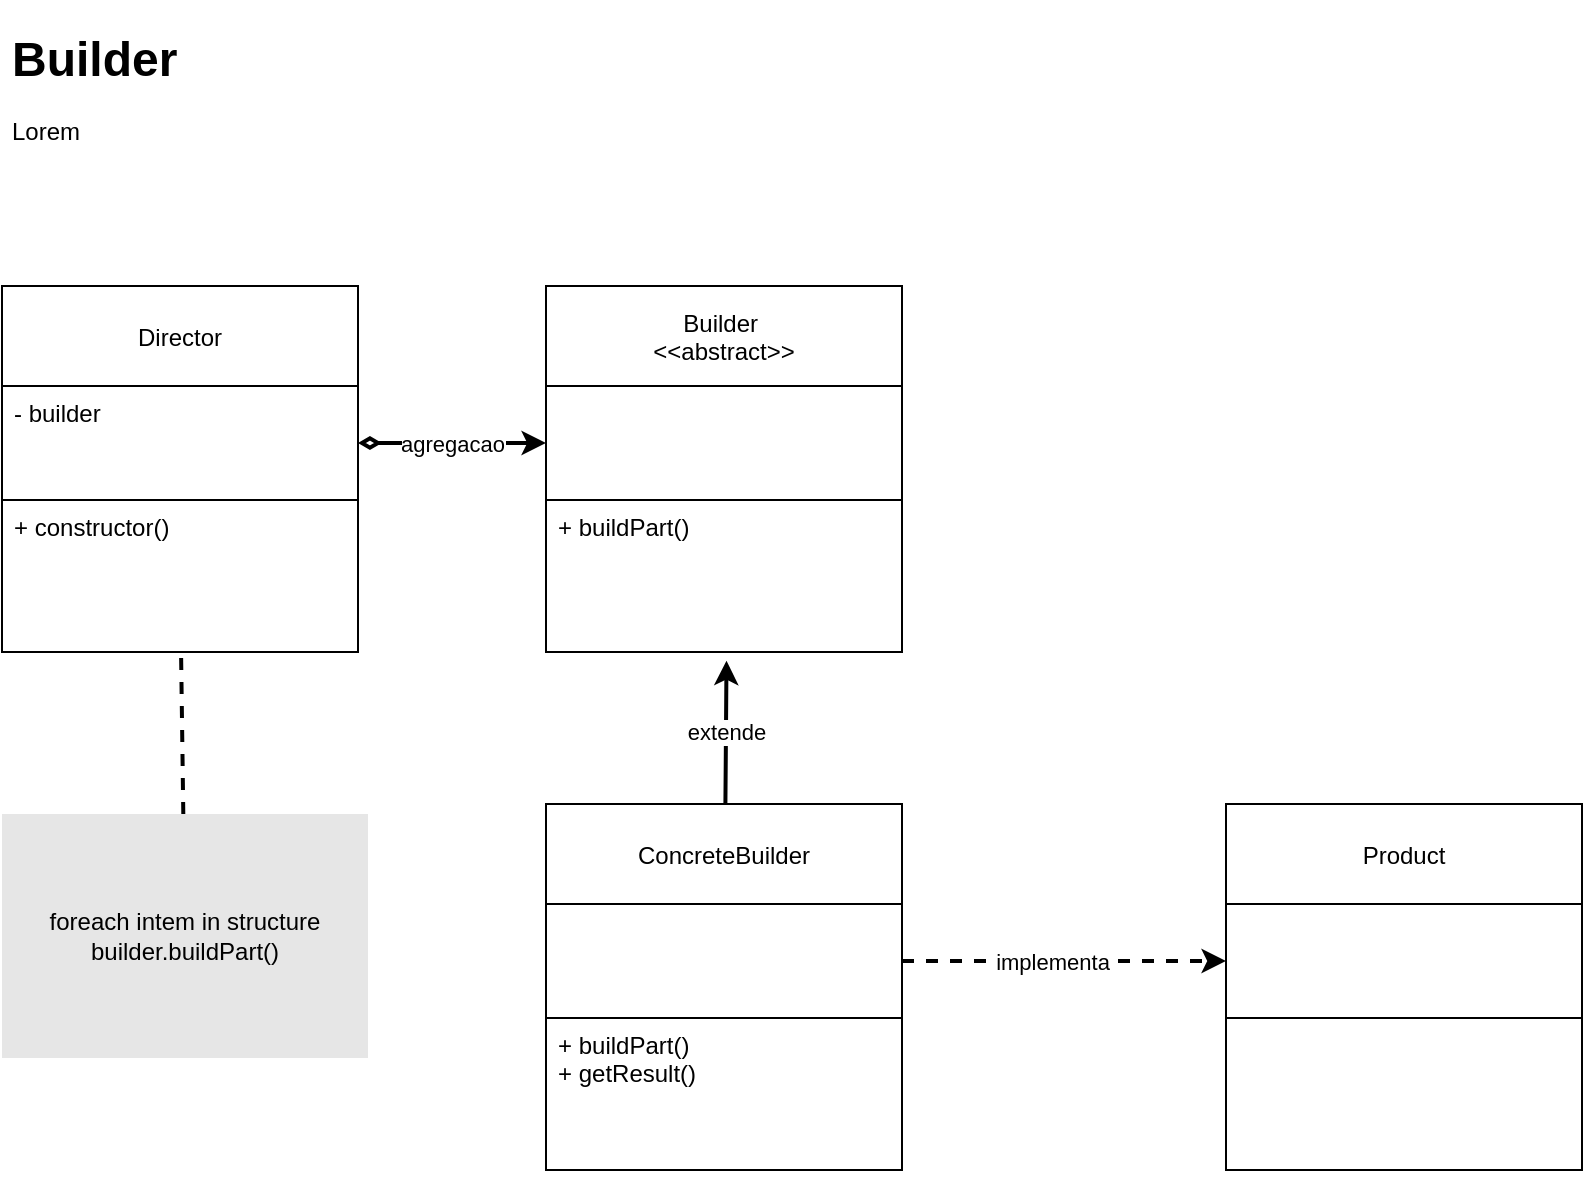 <mxfile>
    <diagram id="17Rdm5tTzwF7dkyEERoV" name="Página-1">
        <mxGraphModel dx="1685" dy="1338" grid="0" gridSize="10" guides="1" tooltips="1" connect="1" arrows="1" fold="1" page="1" pageScale="1" pageWidth="1169" pageHeight="827" background="#ffffff" math="0" shadow="0">
            <root>
                <mxCell id="0"/>
                <mxCell id="1" parent="0"/>
                <mxCell id="5" value="Director" style="swimlane;fontStyle=0;childLayout=stackLayout;horizontal=1;startSize=50;fillColor=none;horizontalStack=0;resizeParent=1;resizeParentMax=0;resizeLast=0;collapsible=1;marginBottom=0;rounded=0;shadow=0;sketch=0;fontColor=#000000;strokeColor=#000000;" parent="1" vertex="1">
                    <mxGeometry x="-1006" y="-583" width="178" height="183" as="geometry">
                        <mxRectangle x="-505" y="-802" width="89" height="50" as="alternateBounds"/>
                    </mxGeometry>
                </mxCell>
                <mxCell id="6" value="- builder" style="text;strokeColor=#000000;fillColor=none;align=left;verticalAlign=top;spacingLeft=4;spacingRight=4;overflow=hidden;rotatable=0;points=[[0,0.5],[1,0.5]];portConstraint=eastwest;fontColor=#000000;" parent="5" vertex="1">
                    <mxGeometry y="50" width="178" height="57" as="geometry"/>
                </mxCell>
                <mxCell id="9" value="+ constructor()" style="text;strokeColor=#000000;fillColor=none;align=left;verticalAlign=top;spacingLeft=4;spacingRight=4;overflow=hidden;rotatable=0;points=[[0,0.5],[1,0.5]];portConstraint=eastwest;fontColor=#000000;" parent="5" vertex="1">
                    <mxGeometry y="107" width="178" height="76" as="geometry"/>
                </mxCell>
                <mxCell id="21" value="&lt;h1&gt;&lt;/h1&gt;&lt;font color=&quot;#000000&quot;&gt;&lt;span style=&quot;font-size: 24px&quot;&gt;&lt;b&gt;Builder&lt;br&gt;&lt;/b&gt;&lt;/span&gt;&lt;br&gt;Lorem&lt;br&gt;&lt;/font&gt;" style="text;html=1;strokeColor=none;fillColor=none;spacing=5;spacingTop=-20;whiteSpace=wrap;overflow=hidden;rounded=0;" parent="1" vertex="1">
                    <mxGeometry x="-1006" y="-716" width="422" height="120" as="geometry"/>
                </mxCell>
                <mxCell id="22" value="Builder &#10;&lt;&lt;abstract&gt;&gt;" style="swimlane;fontStyle=0;childLayout=stackLayout;horizontal=1;startSize=50;fillColor=none;horizontalStack=0;resizeParent=1;resizeParentMax=0;resizeLast=0;collapsible=1;marginBottom=0;rounded=0;shadow=0;sketch=0;fontColor=#000000;strokeColor=#000000;" parent="1" vertex="1">
                    <mxGeometry x="-734" y="-583" width="178" height="183" as="geometry">
                        <mxRectangle x="-505" y="-802" width="89" height="50" as="alternateBounds"/>
                    </mxGeometry>
                </mxCell>
                <mxCell id="23" value="" style="text;strokeColor=#000000;fillColor=none;align=left;verticalAlign=top;spacingLeft=4;spacingRight=4;overflow=hidden;rotatable=0;points=[[0,0.5],[1,0.5]];portConstraint=eastwest;fontColor=#000000;" parent="22" vertex="1">
                    <mxGeometry y="50" width="178" height="57" as="geometry"/>
                </mxCell>
                <mxCell id="24" value="+ buildPart()" style="text;strokeColor=#000000;fillColor=none;align=left;verticalAlign=top;spacingLeft=4;spacingRight=4;overflow=hidden;rotatable=0;points=[[0,0.5],[1,0.5]];portConstraint=eastwest;fontColor=#000000;" parent="22" vertex="1">
                    <mxGeometry y="107" width="178" height="76" as="geometry"/>
                </mxCell>
                <mxCell id="25" value="&lt;font color=&quot;#000000&quot; style=&quot;background-color: rgb(255 , 255 , 255)&quot;&gt;agregacao&lt;/font&gt;" style="edgeStyle=none;html=1;entryX=0;entryY=0.5;entryDx=0;entryDy=0;strokeWidth=2;strokeColor=#000000;startArrow=diamondThin;startFill=0;" parent="1" source="6" target="23" edge="1">
                    <mxGeometry relative="1" as="geometry"/>
                </mxCell>
                <mxCell id="28" style="edgeStyle=none;html=1;fontColor=#000000;startArrow=none;startFill=0;strokeColor=#000000;strokeWidth=2;endArrow=none;endFill=0;dashed=1;" parent="1" source="27" target="9" edge="1">
                    <mxGeometry relative="1" as="geometry"/>
                </mxCell>
                <mxCell id="27" value="&lt;font color=&quot;#000000&quot;&gt;foreach intem in structure&lt;br&gt;builder.buildPart()&lt;br&gt;&lt;/font&gt;" style="shape=ext;double=1;rounded=0;whiteSpace=wrap;html=1;fillColor=#E6E6E6;strokeColor=none;" parent="1" vertex="1">
                    <mxGeometry x="-1006" y="-319" width="183" height="122" as="geometry"/>
                </mxCell>
                <mxCell id="32" value="&lt;span style=&quot;background-color: rgb(255 , 255 , 255)&quot;&gt;extende&lt;/span&gt;" style="edgeStyle=none;html=1;entryX=0.507;entryY=1.057;entryDx=0;entryDy=0;entryPerimeter=0;fontColor=#000000;startArrow=none;startFill=0;endArrow=classic;endFill=1;strokeColor=#000000;strokeWidth=2;align=center;" parent="1" source="29" target="24" edge="1">
                    <mxGeometry relative="1" as="geometry">
                        <Array as="points">
                            <mxPoint x="-644" y="-362"/>
                        </Array>
                    </mxGeometry>
                </mxCell>
                <mxCell id="29" value="ConcreteBuilder" style="swimlane;fontStyle=0;childLayout=stackLayout;horizontal=1;startSize=50;fillColor=none;horizontalStack=0;resizeParent=1;resizeParentMax=0;resizeLast=0;collapsible=1;marginBottom=0;rounded=0;shadow=0;sketch=0;fontColor=#000000;strokeColor=#000000;" parent="1" vertex="1">
                    <mxGeometry x="-734" y="-324" width="178" height="183" as="geometry">
                        <mxRectangle x="-505" y="-802" width="89" height="50" as="alternateBounds"/>
                    </mxGeometry>
                </mxCell>
                <mxCell id="30" value="" style="text;strokeColor=#000000;fillColor=none;align=left;verticalAlign=top;spacingLeft=4;spacingRight=4;overflow=hidden;rotatable=0;points=[[0,0.5],[1,0.5]];portConstraint=eastwest;fontColor=#000000;" parent="29" vertex="1">
                    <mxGeometry y="50" width="178" height="57" as="geometry"/>
                </mxCell>
                <mxCell id="31" value="+ buildPart()&#10;+ getResult()" style="text;strokeColor=#000000;fillColor=none;align=left;verticalAlign=top;spacingLeft=4;spacingRight=4;overflow=hidden;rotatable=0;points=[[0,0.5],[1,0.5]];portConstraint=eastwest;fontColor=#000000;" parent="29" vertex="1">
                    <mxGeometry y="107" width="178" height="76" as="geometry"/>
                </mxCell>
                <mxCell id="33" value="Product" style="swimlane;fontStyle=0;childLayout=stackLayout;horizontal=1;startSize=50;fillColor=none;horizontalStack=0;resizeParent=1;resizeParentMax=0;resizeLast=0;collapsible=1;marginBottom=0;rounded=0;shadow=0;sketch=0;fontColor=#000000;strokeColor=#000000;" parent="1" vertex="1">
                    <mxGeometry x="-394" y="-324" width="178" height="183" as="geometry">
                        <mxRectangle x="-505" y="-802" width="89" height="50" as="alternateBounds"/>
                    </mxGeometry>
                </mxCell>
                <mxCell id="34" value="" style="text;strokeColor=#000000;fillColor=none;align=left;verticalAlign=top;spacingLeft=4;spacingRight=4;overflow=hidden;rotatable=0;points=[[0,0.5],[1,0.5]];portConstraint=eastwest;fontColor=#000000;" parent="33" vertex="1">
                    <mxGeometry y="50" width="178" height="57" as="geometry"/>
                </mxCell>
                <mxCell id="35" value="" style="text;strokeColor=#000000;fillColor=none;align=left;verticalAlign=top;spacingLeft=4;spacingRight=4;overflow=hidden;rotatable=0;points=[[0,0.5],[1,0.5]];portConstraint=eastwest;fontColor=#000000;" parent="33" vertex="1">
                    <mxGeometry y="107" width="178" height="76" as="geometry"/>
                </mxCell>
                <mxCell id="36" style="edgeStyle=none;html=1;entryX=0;entryY=0.5;entryDx=0;entryDy=0;fontColor=#000000;startArrow=none;startFill=0;endArrow=classic;endFill=1;strokeColor=#000000;strokeWidth=2;dashed=1;" parent="1" source="30" target="34" edge="1">
                    <mxGeometry relative="1" as="geometry">
                        <mxPoint x="-504" y="-245.5" as="targetPoint"/>
                    </mxGeometry>
                </mxCell>
                <mxCell id="38" value="implementa" style="edgeLabel;html=1;align=center;verticalAlign=middle;resizable=0;points=[];labelBackgroundColor=#FFFFFF;fontColor=#000000;" vertex="1" connectable="0" parent="36">
                    <mxGeometry x="-0.333" y="5" relative="1" as="geometry">
                        <mxPoint x="21" y="5" as="offset"/>
                    </mxGeometry>
                </mxCell>
            </root>
        </mxGraphModel>
    </diagram>
</mxfile>